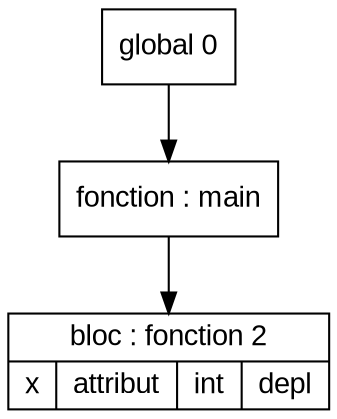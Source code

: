 digraph "tds"{

	node [fontname="Arial"];

	N2 [shape=record label="{ bloc : fonction  2
	| { x | attribut | int | depl }
	}"];

	N1 [shape=record label="{ fonction : main
	}"];

	N0 [shape=record label="{ global 0
	}"];


	N0 -> N1; 
	N1 -> N2; 
}
